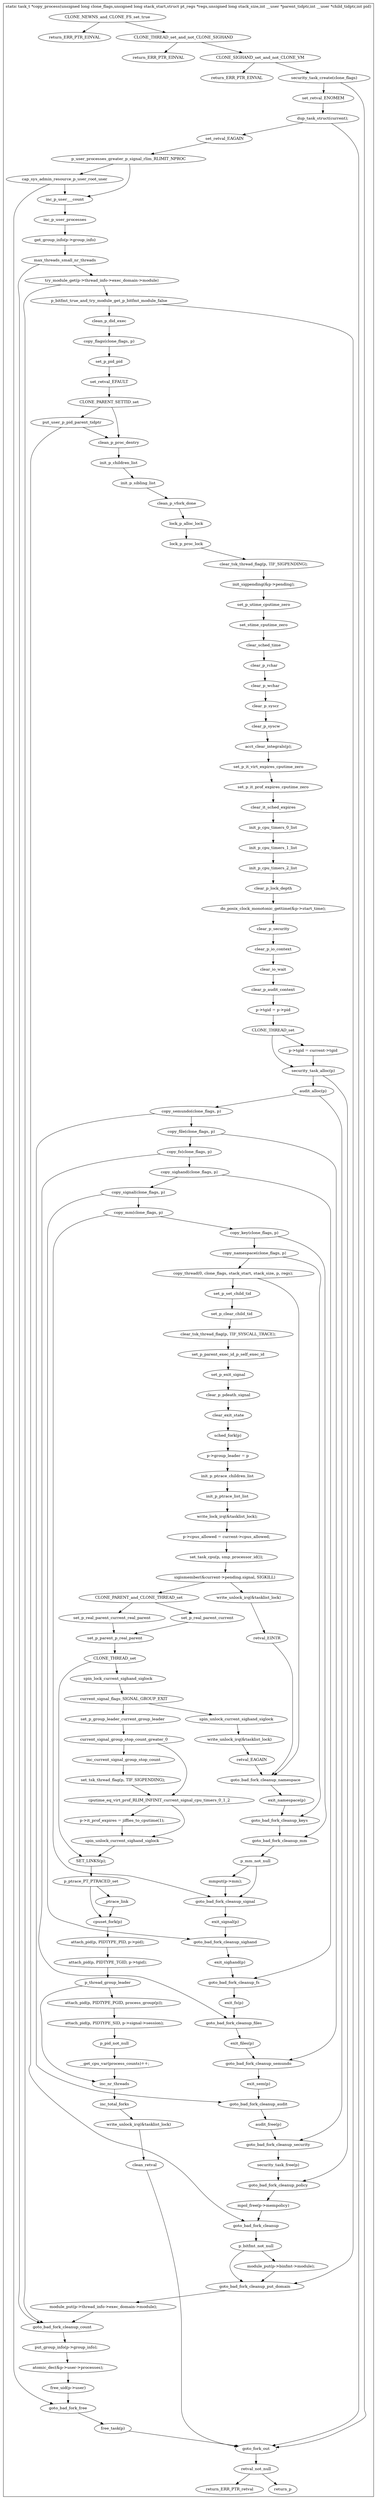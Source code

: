 digraph fork_c{
        size="20,80";
        ratio=filled;

        subgraph cluster_copy_process{
                label="static task_t *copy_process(unsigned long clone_flags,unsigned long stack_start,struct pt_regs *regs,unsigned long stack_size,int __user *parent_tidptr,int __user *child_tidptr,int pid)";

                CLONE_NEWNS_and_CLONE_FS_set_true[label="CLONE_NEWNS_and_CLONE_FS_set_true"];
                return_ERR_PTR_EINVAL[label="return_ERR_PTR_EINVAL"];
                CLONE_THREAD_set_and_not_CLONE_SIGHAND[label="CLONE_THREAD_set_and_not_CLONE_SIGHAND"];
                return_ERR_PTR_EINVAL_1[label="return_ERR_PTR_EINVAL"];
                CLONE_SIGHAND_set_and_not_CLONE_VM[label="CLONE_SIGHAND_set_and_not_CLONE_VM"];
                return_ERR_PTR_EINVAL_2[label="return_ERR_PTR_EINVAL"];
                security_task_create[label="security_task_create(clone_flags)"];
                set_retval_ENOMEM[label="set_retval_ENOMEM"];
                dup_task_struct[label="dup_task_struct(current);"];
				goto_fork_out[label="goto_fork_out"];
                set_retval_EAGAIN[label="set_retval_EAGAIN"];
                p_user_processes_greater_p_signal_rlim_RLIMIT_NPROC[label="p_user_processes_greater_p_signal_rlim_RLIMIT_NPROC"];
                cap_sys_admin_resource_p_user_root_user[label="cap_sys_admin_resource_p_user_root_user"];
				goto_bad_fork_free[label="goto_bad_fork_free"];
                inc_p_user___count[label="inc_p_user___count"];
                inc_p_user_processes[label="inc_p_user_processes"];
                get_group_info[label="get_group_info(p->group_info)"];
                max_threads_small_nr_threads[label="max_threads_small_nr_threads"];
				goto_bad_fork_cleanup_count[label="goto_bad_fork_cleanup_count"];
                goto_bad_fork_cleanup_put_domain[label="goto_bad_fork_cleanup_put_domain"];
				try_module_get_false[label="try_module_get(p->thread_info->exec_domain->module)"];
                p_bitfmt_true_and_try_module_get_p_bitfmt_module_false[label="p_bitfmt_true_and_try_module_get_p_bitfmt_module_false"];
                clean_p_did_exec[label="clean_p_did_exec"];
                copy_flags[label="copy_flags(clone_flags, p)"];
                set_p_pid_pid[label="set_p_pid_pid"];
                set_retval_EFAULT[label="set_retval_EFAULT"];
                CLONE_PARENT_SETTID_set[label="CLONE_PARENT_SETTID_set"];
                put_user[label="put_user_p_pid_parent_tidptr"];
                clean_p_proc_dentry[label="clean_p_proc_dentry"];
				goto_bad_fork_cleanup[label="goto_bad_fork_cleanup"];
                init_p_children_list[label="init_p_children_list"];
                init_p_sibling_list[label="init_p_sibling_list"];
                clean_p_vfork_done[label="clean_p_vfork_done"];
                lock_p_alloc_lock[label="lock_p_alloc_lock"];
                lock_p_proc_lock[label="lock_p_proc_lock"];
                clear_tsk_thread_flag_TIF_SIGPENDING[label="clear_tsk_thread_flag(p, TIF_SIGPENDING);"];
                init_sigpending[label="init_sigpending(&p->pending);"];
                set_p_utime_cputime_zero[label="set_p_utime_cputime_zero"];
                set_p_stime_cputime_zero[label="set_stime_cputime_zero"];
                clear_p_sched_time[label="clear_sched_time"];
                clear_p_rchar[label="clear_p_rchar"];
                clear_p_wchar[label="clear_p_wchar"];
                clear_p_syscr[label="clear_p_syscr"];
                clear_p_syscw[label="clear_p_syscw"];
                acct_clear_integrals[label="acct_clear_integrals(p);"];
                set_p_it_virt_expires_cputime_zero[label="set_p_it_virt_expires_cputime_zero"];
                set_p_it_prof_expires_cputime_zero[label="set_p_it_prof_expires_cputime_zero"];
                clear_it_sched_expires[label="clear_it_sched_expires"];
                init_p_cpu_timers_0_list[label="init_p_cpu_timers_0_list"];
                init_p_cpu_timers_1_list[label="init_p_cpu_timers_1_list"];
                init_p_cpu_timers_2_list[label="init_p_cpu_timers_2_list"];
                clear_p_lock_depth[label="clear_p_lock_depth"];
                do_posix_clock_monotonic_gettime[label="do_posix_clock_monotonic_gettime(&p->start_time);"];
                clear_p_security[label="clear_p_security"];
                clear_p_io_context[label="clear_p_io_context"];
                clear_p_io_wait[label="clear_io_wait"];
                clear_p_audit_context[label="clear_p_audit_context"];
                set_p_tgid_p_pid[label="p->tgid = p->pid"];
                CLONE_THREAD_set[label="CLONE_THREAD_set"];
                p_tgid_current_tgid[label="p->tgid = current->tgid"];
                security_task_alloc[label="security_task_alloc(p)"];
                audit_alloc[label="audit_alloc(p)"];
                copy_semundo[label="copy_semundo(clone_flags, p)"];
                copy_files[label="copy_file(clone_flags, p)"];
                copy_fs[label="copy_fs(clone_flags, p)"];
				copy_sighand[label="copy_sighand(clone_flags, p)"];
                copy_signal[label="copy_signal(clone_flags, p)"];
                copy_mm[label="copy_mm(clone_flags, p)"];
                copy_key[label="copy_key(clone_flags, p)"];
                copy_namespace[label="copy_namespace(clone_flags, p)"];
                copy_thread[label="copy_thread(0, clone_flags, stack_start, stack_size, p, regs);"];
				goto_bad_fork_cleanup_policy[label="goto_bad_fork_cleanup_policy"];
				goto_bad_fork_cleanup_security[label="goto_bad_fork_cleanup_security"];
				goto_bad_fork_cleanup_audit[label="goto_bad_fork_cleanup_audit"];
				goto_bad_fork_cleanup_semundo[label="goto_bad_fork_cleanup_semundo"];
				goto_bad_fork_cleanup_files[label="goto_bad_fork_cleanup_files"];
				goto_bad_fork_cleanup_fs[label="goto_bad_fork_cleanup_fs"];
				goto_bad_fork_cleanup_sighand[label="goto_bad_fork_cleanup_sighand"];
				goto_bad_fork_cleanup_signal[label="goto_bad_fork_cleanup_signal"];
				goto_bad_fork_cleanup_mm[label="goto_bad_fork_cleanup_mm"];
				goto_bad_fork_cleanup_keys[label="goto_bad_fork_cleanup_keys"];
				goto_bad_fork_cleanup_namespace[label="goto_bad_fork_cleanup_namespace"];
				set_p_set_child_tid[label="set_p_set_child_tid"];
                set_p_clear_child_tid[label="set_p_clear_child_tid"];
                clear_tsk_thread_flag_TIF_SYSCALL_TRACE[label="clear_tsk_thread_flag(p, TIF_SYSCALL_TRACE);"];
                set_p_parent_exec_id_p_self_exec_id[label="set_p_parent_exec_id_p_self_exec_id"];
                set_p_exit_signal[label="set_p_exit_signal"];
                clear_p_pdeath_signal[label="clear_p_pdeath_signal"];
                clear_p_exit_state[label="clear_exit_state"];
                sched_fork[label="sched_fork(p)"];
                set_p_group_leader_p[label="p->group_leader = p"];
                init_p_ptrace_children_list[label="init_p_ptrace_children_list"];
                init_p_ptrace_list_list[label="init_p_ptrace_list_list"];
                get_write_lock_irq[label="write_lock_irq(&tasklist_lock);"];

                set_p_cpus_allowed[label="p->cpus_allowed = current->cpus_allowed;"];
                set_task_cpu[label="set_task_cpu(p, smp_processor_id());"];
                sigismember_SIGKILL[label="sigismember(&current->pending.signal, SIGKILL)"];
                write_unlock_irq[label="write_unlock_irq(&tasklist_lock)"];
                retval_EINTR[label="retval_EINTR"];
                CLONE_PARENT_and_CLONE_THREAD_set[label="CLONE_PARENT_and_CLONE_THREAD_set"];
                set_p_real_parent_current_real_parent[label="set_p_real_parent_current_real_parent"];
                set_p_real_parent_current[label="set_p_real_parent_current"];
                set_p_parent_p_real_parent[label="set_p_parent_p_real_parent"];
                CLONE_THREAD_set_1[label="CLONE_THREAD_set"];
                spin_lock_current_sighand_siglock[label="spin_lock_current_sighand_siglock"];
                current_signal_flags_SIGNAL_GROUP_EXIT[label="current_signal_flags_SIGNAL_GROUP_EXIT"];
                spin_unlock_current_sighand_siglock[label="spin_unlock_current_sighand_siglock"]; 
                write_unlock_irq_1[label="write_unlock_irq(&tasklist_lock)"];
                retval_EAGAIN[label="retval_EAGAIN"];
                set_p_group_leader_current_group_leader[label="set_p_group_leader_current_group_leader"];
                current_signal_group_stop_count[label="current_signal_group_stop_count_greater_0"];
                set_tsk_thread_flag[label="set_tsk_thread_flag(p, TIF_SIGPENDING);"];
                inc_current_signal_group_stop_count[label="inc_current_signal_group_stop_count"];
				cputime_eq_virt_prof_RLIM_INFINIT_current_signal_cpu_timers_0_1_2[label="cputime_eq_virt_prof_RLIM_INFINIT_current_signal_cpu_timers_0_1_2"];
                set_p_it_prof_expires[label="p->it_prof_expires = jiffies_to_cputime(1);"];
                spin_unlock_current_sighand_siglock_1[label="spin_unlock_current_sighand_siglock"];
                SET_LINKS[label="SET_LINKS(p);"];
                p_ptrace_PT_PTRACED_set[label="p_ptrace_PT_PTRACED_set"];
                __ptrace_link[label="__ptrace_link"];
                cpuset_fork[label="cpuset_fork(p)"];
                attach_pid_PID[label="attach_pid(p, PIDTYPE_PID, p->pid);"];
                attack_pid_TGID[label="attach_pid(p, PIDTYPE_TGID, p->tgid);"];
                p_thread_group_leader[label="p_thread_group_leader"];
                attack_pid_PGID[label="attach_pid(p, PIDTYPE_PGID, process_group(p));"];
                attack_pid_SID[label="attach_pid(p, PIDTYPE_SID, p->signal->session);"];               
                p_pid_not_null[label="p_pid_not_null"];
                __get_cpu_var[label="__get_cpu_var(process_counts)++;"];
                inc_nr_threads[label="inc_nr_threads"];
                inc_total_forks[label="inc_total_forks"];
                write_unlock_irq_2[label="write_unlock_irq(&tasklist_lock)"];
                clean_retval[label="clean_retval"];
                retval_not_null[label="retval_not_null"];
				return_ERR_PTR_retval[label="return_ERR_PTR_retval"];
				return_p[label="return_p"];
				exit_namespace[label="exit_namespace(p)"];
                // exit_keys[label="exit_keys(p)"];
                p_mm_not_null[label="p_mm_not_null"];
                mmput[label="mmput(p->mm);"];
                exit_signal[label="exit_signal(p)"];
                exit_sighand[label="exit_sighand(p)"];
                exit_fs[label="exit_fs(p)"];
                exit_files[label="exit_files(p)"];
                exit_sem[label="exit_sem(p)"];
                audit_free[label="audit_free(p)"];
                security_task_free[label="security_task_free(p)"];
                mpol_free[label="mpol_free(p->mempolicy)"];
                p_bitfmt_not_null[label="p_bitfmt_not_null"];
                module_put[label="module_put(p->binfmt->module);"];
                module_put_1[label="module_put(p->thread_info->exec_domain->module);"];
                put_group_info[label="put_group_info(p->group_info);"];
                atomic_dec[label="atomic_dec(&p->user->processes);"];
                free_uid[label="free_uid(p->user)"];
                free_task[label="free_task(p)"];
				
				CLONE_NEWNS_and_CLONE_FS_set_true -> return_ERR_PTR_EINVAL;
				CLONE_NEWNS_and_CLONE_FS_set_true -> CLONE_THREAD_set_and_not_CLONE_SIGHAND;
				CLONE_THREAD_set_and_not_CLONE_SIGHAND -> return_ERR_PTR_EINVAL_1;
				CLONE_THREAD_set_and_not_CLONE_SIGHAND -> CLONE_SIGHAND_set_and_not_CLONE_VM;
				CLONE_SIGHAND_set_and_not_CLONE_VM -> return_ERR_PTR_EINVAL_2;
				CLONE_SIGHAND_set_and_not_CLONE_VM -> security_task_create;
				security_task_create -> set_retval_ENOMEM;
				security_task_create -> goto_fork_out;
				set_retval_ENOMEM -> dup_task_struct;
				dup_task_struct -> goto_fork_out;
				dup_task_struct -> set_retval_EAGAIN;
				set_retval_EAGAIN -> p_user_processes_greater_p_signal_rlim_RLIMIT_NPROC;
				p_user_processes_greater_p_signal_rlim_RLIMIT_NPROC -> cap_sys_admin_resource_p_user_root_user;
				p_user_processes_greater_p_signal_rlim_RLIMIT_NPROC -> inc_p_user___count;
				cap_sys_admin_resource_p_user_root_user -> goto_bad_fork_free;
				cap_sys_admin_resource_p_user_root_user -> inc_p_user___count;
				inc_p_user___count -> inc_p_user_processes;
				inc_p_user_processes -> get_group_info;
				get_group_info -> max_threads_small_nr_threads;
				max_threads_small_nr_threads -> goto_bad_fork_cleanup_count;
				max_threads_small_nr_threads -> try_module_get_false;
				try_module_get_false -> goto_bad_fork_cleanup_count;
				try_module_get_false -> p_bitfmt_true_and_try_module_get_p_bitfmt_module_false;
				p_bitfmt_true_and_try_module_get_p_bitfmt_module_false -> goto_bad_fork_cleanup_put_domain;
				p_bitfmt_true_and_try_module_get_p_bitfmt_module_false -> clean_p_did_exec;
				clean_p_did_exec -> copy_flags;
				copy_flags -> set_p_pid_pid;
				set_p_pid_pid -> set_retval_EFAULT;
				set_retval_EFAULT -> CLONE_PARENT_SETTID_set;
				CLONE_PARENT_SETTID_set -> put_user;
				CLONE_PARENT_SETTID_set -> clean_p_proc_dentry;
				put_user -> goto_bad_fork_cleanup;
				put_user -> clean_p_proc_dentry;
				clean_p_proc_dentry -> init_p_children_list;
				init_p_children_list -> init_p_sibling_list;
				init_p_sibling_list -> clean_p_vfork_done;
				clean_p_vfork_done -> lock_p_alloc_lock;
				lock_p_alloc_lock -> lock_p_proc_lock;
				lock_p_proc_lock -> clear_tsk_thread_flag_TIF_SIGPENDING;
				clear_tsk_thread_flag_TIF_SIGPENDING -> init_sigpending;
				init_sigpending -> set_p_utime_cputime_zero;
				set_p_utime_cputime_zero -> set_p_stime_cputime_zero;
				set_p_stime_cputime_zero -> clear_p_sched_time;
				clear_p_sched_time -> clear_p_rchar;
				clear_p_rchar -> clear_p_wchar;
				clear_p_wchar -> clear_p_syscr;
				clear_p_syscr -> clear_p_syscw;
				clear_p_syscw -> acct_clear_integrals;
				acct_clear_integrals -> set_p_it_virt_expires_cputime_zero;
				set_p_it_virt_expires_cputime_zero -> set_p_it_prof_expires_cputime_zero;
				set_p_it_prof_expires_cputime_zero -> clear_it_sched_expires;
				clear_it_sched_expires -> init_p_cpu_timers_0_list;
				init_p_cpu_timers_0_list -> init_p_cpu_timers_1_list;
				init_p_cpu_timers_1_list -> init_p_cpu_timers_2_list;
				init_p_cpu_timers_2_list -> clear_p_lock_depth;
				clear_p_lock_depth -> do_posix_clock_monotonic_gettime;
				do_posix_clock_monotonic_gettime -> clear_p_security;
				clear_p_security -> clear_p_io_context;
				clear_p_io_context -> clear_p_io_wait;
				clear_p_io_wait -> clear_p_audit_context;
				clear_p_audit_context -> set_p_tgid_p_pid;
				set_p_tgid_p_pid -> CLONE_THREAD_set;
				CLONE_THREAD_set -> p_tgid_current_tgid;
				CLONE_THREAD_set -> security_task_alloc;
				p_tgid_current_tgid -> security_task_alloc;
				security_task_alloc -> audit_alloc;
				audit_alloc -> copy_semundo;
				copy_semundo -> copy_files;
				copy_files -> copy_fs;
				copy_fs -> copy_sighand;
				copy_sighand -> copy_signal;
				copy_signal -> copy_mm;
				copy_mm -> copy_key;
				copy_key -> copy_namespace;
				copy_namespace -> copy_thread;
				security_task_alloc -> goto_bad_fork_cleanup_policy;
				audit_alloc -> goto_bad_fork_cleanup_security;
				copy_semundo -> goto_bad_fork_cleanup_audit;
				copy_files -> goto_bad_fork_cleanup_semundo;
				copy_fs -> goto_bad_fork_cleanup_files;
				copy_sighand -> goto_bad_fork_cleanup_fs;
				copy_signal -> goto_bad_fork_cleanup_sighand;
				copy_mm -> goto_bad_fork_cleanup_signal;
				copy_key -> goto_bad_fork_cleanup_mm;
				copy_namespace -> goto_bad_fork_cleanup_keys;
				copy_thread -> goto_bad_fork_cleanup_namespace;
				copy_thread -> set_p_set_child_tid;
				set_p_set_child_tid -> set_p_clear_child_tid;
				set_p_clear_child_tid -> clear_tsk_thread_flag_TIF_SYSCALL_TRACE;
				clear_tsk_thread_flag_TIF_SYSCALL_TRACE -> set_p_parent_exec_id_p_self_exec_id;
				set_p_parent_exec_id_p_self_exec_id -> set_p_exit_signal;
				set_p_exit_signal -> clear_p_pdeath_signal;
				clear_p_pdeath_signal -> clear_p_exit_state;
				clear_p_exit_state -> sched_fork;
				sched_fork -> set_p_group_leader_p;
				set_p_group_leader_p -> init_p_ptrace_children_list;
				init_p_ptrace_children_list -> init_p_ptrace_list_list;
				init_p_ptrace_list_list -> get_write_lock_irq;
				get_write_lock_irq -> set_p_cpus_allowed;
				set_p_cpus_allowed -> set_task_cpu;
				set_task_cpu -> sigismember_SIGKILL;
				sigismember_SIGKILL -> write_unlock_irq;
				write_unlock_irq -> retval_EINTR;
				retval_EINTR -> goto_bad_fork_cleanup_namespace;
				sigismember_SIGKILL -> CLONE_PARENT_and_CLONE_THREAD_set;
				CLONE_PARENT_and_CLONE_THREAD_set -> set_p_real_parent_current_real_parent;
				CLONE_PARENT_and_CLONE_THREAD_set -> set_p_real_parent_current;
				set_p_real_parent_current -> set_p_parent_p_real_parent;
				set_p_real_parent_current_real_parent -> set_p_parent_p_real_parent;
				set_p_parent_p_real_parent -> CLONE_THREAD_set_1;
				CLONE_THREAD_set_1 -> spin_lock_current_sighand_siglock;
				spin_lock_current_sighand_siglock -> current_signal_flags_SIGNAL_GROUP_EXIT;
				current_signal_flags_SIGNAL_GROUP_EXIT -> spin_unlock_current_sighand_siglock;
				spin_unlock_current_sighand_siglock -> write_unlock_irq_1;
				write_unlock_irq_1 -> retval_EAGAIN;
				retval_EAGAIN -> goto_bad_fork_cleanup_namespace;
				current_signal_flags_SIGNAL_GROUP_EXIT -> set_p_group_leader_current_group_leader;
				set_p_group_leader_current_group_leader -> current_signal_group_stop_count;
				current_signal_group_stop_count -> inc_current_signal_group_stop_count;
				inc_current_signal_group_stop_count -> set_tsk_thread_flag;
				current_signal_group_stop_count -> cputime_eq_virt_prof_RLIM_INFINIT_current_signal_cpu_timers_0_1_2;
				set_tsk_thread_flag -> cputime_eq_virt_prof_RLIM_INFINIT_current_signal_cpu_timers_0_1_2;
				cputime_eq_virt_prof_RLIM_INFINIT_current_signal_cpu_timers_0_1_2 -> set_p_it_prof_expires;
				set_p_it_prof_expires -> spin_unlock_current_sighand_siglock_1;
				cputime_eq_virt_prof_RLIM_INFINIT_current_signal_cpu_timers_0_1_2 -> spin_unlock_current_sighand_siglock_1;
				spin_unlock_current_sighand_siglock_1 -> SET_LINKS;
				CLONE_THREAD_set_1 -> SET_LINKS;
				SET_LINKS -> p_ptrace_PT_PTRACED_set;
				p_ptrace_PT_PTRACED_set -> cpuset_fork;
				p_ptrace_PT_PTRACED_set -> __ptrace_link;
				__ptrace_link -> cpuset_fork;
				cpuset_fork -> attach_pid_PID;
				attach_pid_PID -> attack_pid_TGID;
				attack_pid_TGID -> p_thread_group_leader;
				p_thread_group_leader -> inc_nr_threads;
				p_thread_group_leader -> attack_pid_PGID;
				attack_pid_PGID -> attack_pid_SID;
				attack_pid_SID -> p_pid_not_null;
				p_pid_not_null -> __get_cpu_var;
				__get_cpu_var -> inc_nr_threads;
				inc_nr_threads -> inc_total_forks;
				inc_total_forks -> write_unlock_irq_2;
				write_unlock_irq_2 -> clean_retval;
				clean_retval -> goto_fork_out;
				goto_fork_out -> retval_not_null;
				retval_not_null -> return_ERR_PTR_retval;
				retval_not_null -> return_p;
				goto_bad_fork_cleanup_namespace -> exit_namespace;
				exit_namespace -> goto_bad_fork_cleanup_keys;
				goto_bad_fork_cleanup_keys -> goto_bad_fork_cleanup_mm;
				goto_bad_fork_cleanup_mm -> p_mm_not_null;
				p_mm_not_null -> mmput;
				mmput -> goto_bad_fork_cleanup_signal;
				p_mm_not_null -> goto_bad_fork_cleanup_signal;
				goto_bad_fork_cleanup_signal -> exit_signal;
				exit_signal  -> goto_bad_fork_cleanup_sighand;
				goto_bad_fork_cleanup_sighand -> exit_sighand;
				exit_sighand -> goto_bad_fork_cleanup_fs;
				goto_bad_fork_cleanup_fs -> exit_fs;
				exit_fs -> goto_bad_fork_cleanup_files;
				goto_bad_fork_cleanup_files -> exit_files;
				exit_files -> goto_bad_fork_cleanup_semundo;
				goto_bad_fork_cleanup_semundo -> exit_sem;
				exit_sem -> goto_bad_fork_cleanup_audit;
				goto_bad_fork_cleanup_audit -> audit_free;
				audit_free -> goto_bad_fork_cleanup_security;
				goto_bad_fork_cleanup_security -> security_task_free;
				security_task_free -> goto_bad_fork_cleanup_policy;
				goto_bad_fork_cleanup_policy -> mpol_free;
				mpol_free -> goto_bad_fork_cleanup;
				goto_bad_fork_cleanup -> p_bitfmt_not_null;
				p_bitfmt_not_null -> module_put;
				p_bitfmt_not_null -> goto_bad_fork_cleanup_put_domain;
				module_put -> goto_bad_fork_cleanup_put_domain;
				goto_bad_fork_cleanup_put_domain -> module_put_1;
				module_put_1 -> goto_bad_fork_cleanup_count;
				goto_bad_fork_cleanup_count -> put_group_info;
				put_group_info -> atomic_dec;
				atomic_dec -> free_uid;
				free_uid -> goto_bad_fork_free;
				goto_bad_fork_free -> free_task;
				free_task -> goto_fork_out;
				
        }
}
